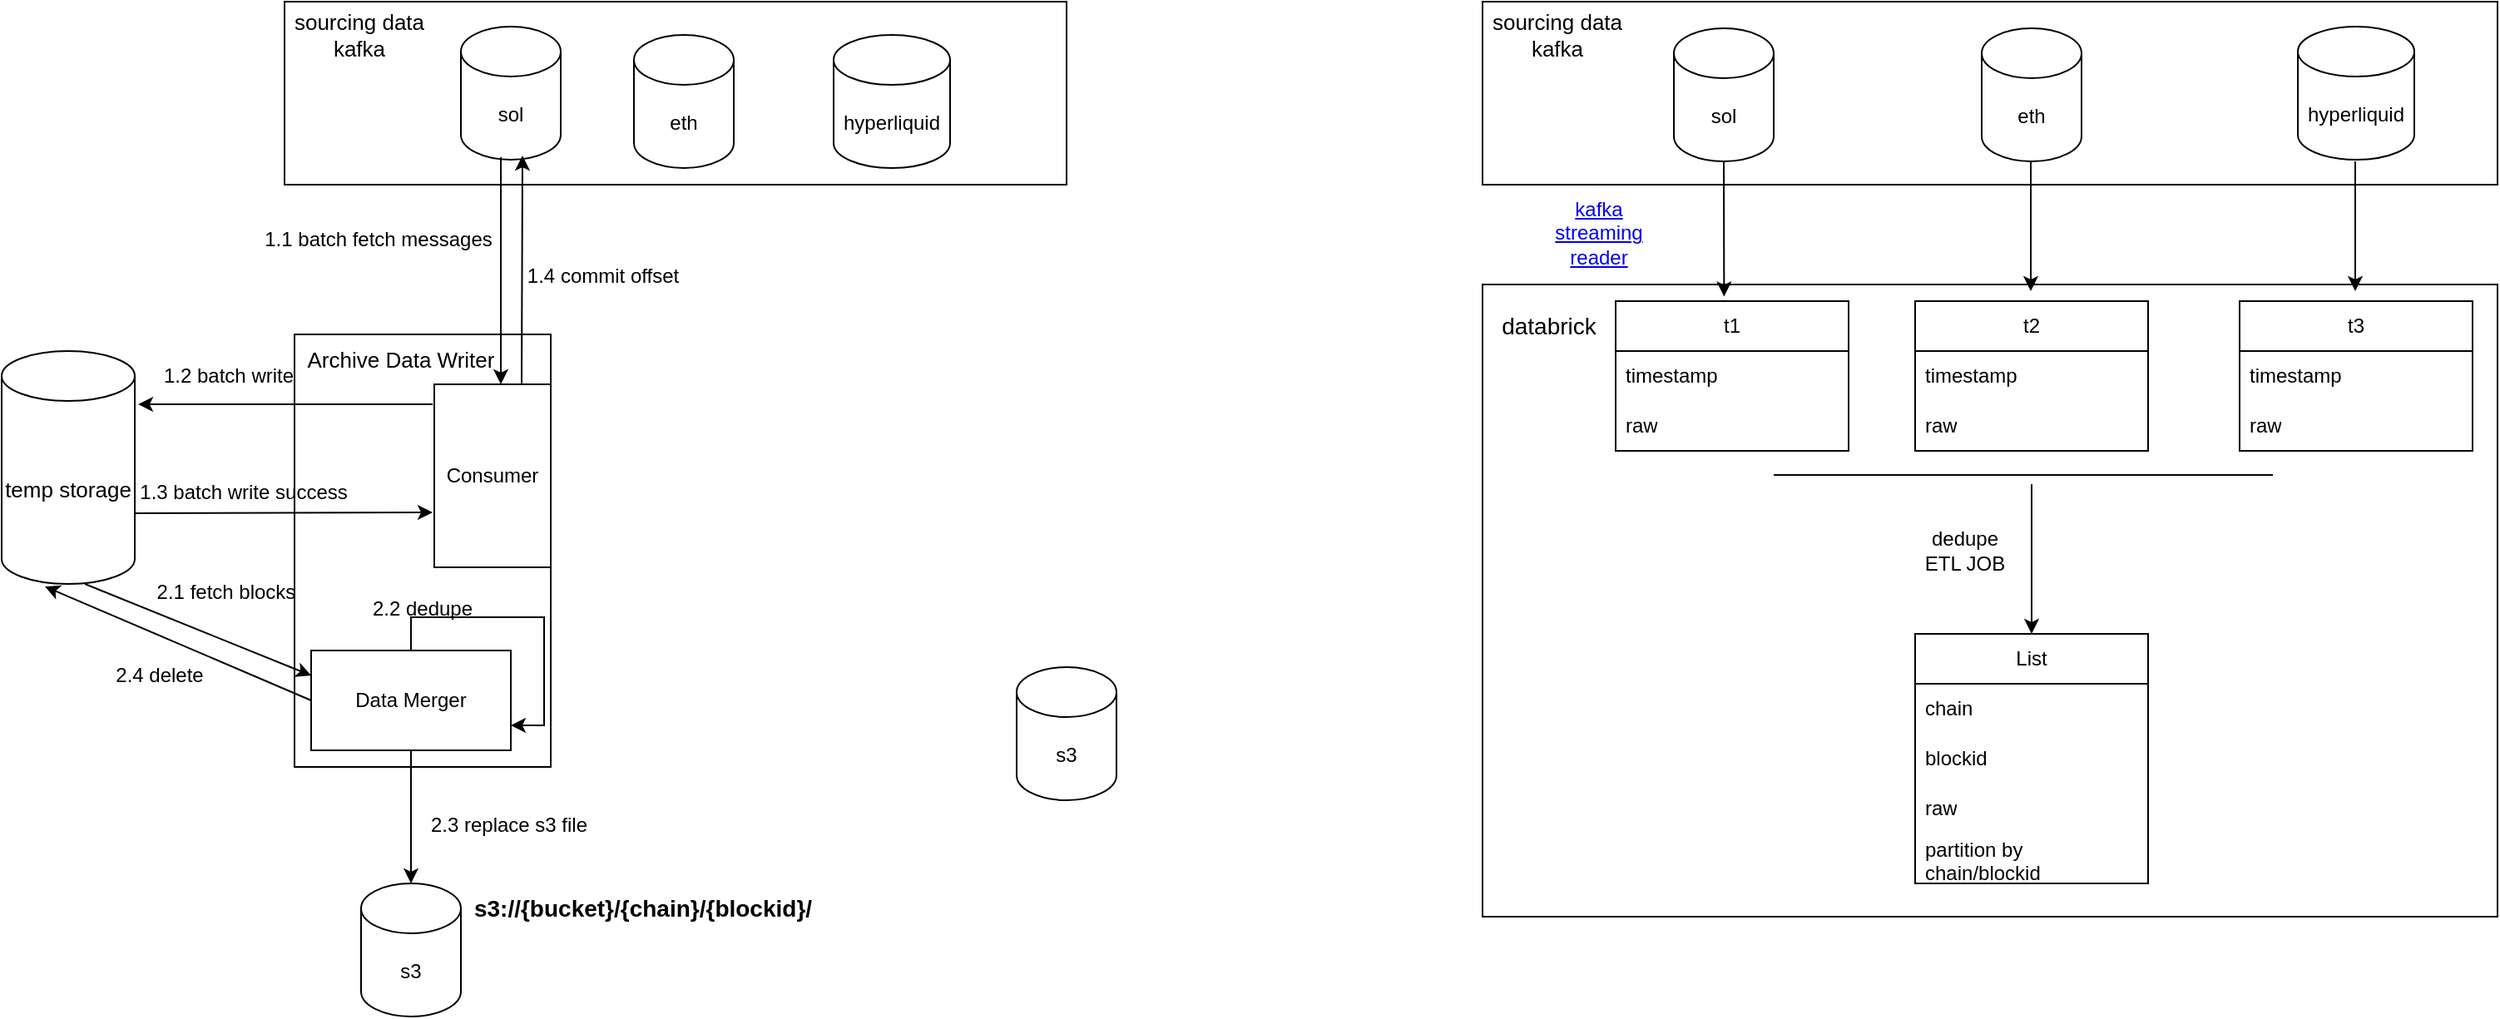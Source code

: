 <mxfile version="26.2.15">
  <diagram name="Page-1" id="1K0xkCa9XaWmkclOvE32">
    <mxGraphModel dx="1257" dy="655" grid="1" gridSize="10" guides="1" tooltips="1" connect="1" arrows="1" fold="1" page="1" pageScale="1" pageWidth="850" pageHeight="1100" math="0" shadow="0">
      <root>
        <mxCell id="0" />
        <mxCell id="1" parent="0" />
        <mxCell id="egk-KhjPaGmCaVF-55JU-4" value="" style="rounded=0;whiteSpace=wrap;html=1;" parent="1" vertex="1">
          <mxGeometry x="180" y="150" width="470" height="110" as="geometry" />
        </mxCell>
        <mxCell id="egk-KhjPaGmCaVF-55JU-1" value="sol" style="shape=cylinder3;whiteSpace=wrap;html=1;boundedLbl=1;backgroundOutline=1;size=15;" parent="1" vertex="1">
          <mxGeometry x="286" y="165" width="60" height="80" as="geometry" />
        </mxCell>
        <mxCell id="egk-KhjPaGmCaVF-55JU-2" value="eth" style="shape=cylinder3;whiteSpace=wrap;html=1;boundedLbl=1;backgroundOutline=1;size=15;" parent="1" vertex="1">
          <mxGeometry x="390" y="170" width="60" height="80" as="geometry" />
        </mxCell>
        <mxCell id="egk-KhjPaGmCaVF-55JU-3" value="hyperliquid" style="shape=cylinder3;whiteSpace=wrap;html=1;boundedLbl=1;backgroundOutline=1;size=15;" parent="1" vertex="1">
          <mxGeometry x="510" y="170" width="70" height="80" as="geometry" />
        </mxCell>
        <mxCell id="egk-KhjPaGmCaVF-55JU-5" value="&lt;font style=&quot;font-size: 13px;&quot;&gt;sourcing data kafka&lt;/font&gt;" style="text;html=1;align=center;verticalAlign=middle;whiteSpace=wrap;rounded=0;" parent="1" vertex="1">
          <mxGeometry x="180" y="150" width="90" height="40" as="geometry" />
        </mxCell>
        <mxCell id="egk-KhjPaGmCaVF-55JU-7" value="" style="rounded=0;whiteSpace=wrap;html=1;align=center;" parent="1" vertex="1">
          <mxGeometry x="186" y="350" width="154" height="260" as="geometry" />
        </mxCell>
        <mxCell id="egk-KhjPaGmCaVF-55JU-8" value="&lt;font style=&quot;font-size: 13px;&quot;&gt;Archive Data Writer&lt;/font&gt;" style="text;html=1;align=center;verticalAlign=middle;whiteSpace=wrap;rounded=0;" parent="1" vertex="1">
          <mxGeometry x="190" y="350" width="120" height="30" as="geometry" />
        </mxCell>
        <mxCell id="egk-KhjPaGmCaVF-55JU-9" value="" style="endArrow=classic;html=1;rounded=0;entryX=1;entryY=1;entryDx=0;entryDy=0;exitX=0.4;exitY=0.981;exitDx=0;exitDy=0;exitPerimeter=0;" parent="1" source="egk-KhjPaGmCaVF-55JU-1" target="egk-KhjPaGmCaVF-55JU-8" edge="1">
          <mxGeometry width="50" height="50" relative="1" as="geometry">
            <mxPoint x="310" y="250" as="sourcePoint" />
            <mxPoint x="277" y="350" as="targetPoint" />
          </mxGeometry>
        </mxCell>
        <mxCell id="egk-KhjPaGmCaVF-55JU-11" value="&lt;font style=&quot;font-size: 13px;&quot;&gt;temp storage&lt;/font&gt;" style="shape=cylinder3;whiteSpace=wrap;html=1;boundedLbl=1;backgroundOutline=1;size=15;" parent="1" vertex="1">
          <mxGeometry x="10" y="360" width="80" height="140" as="geometry" />
        </mxCell>
        <mxCell id="egk-KhjPaGmCaVF-55JU-12" value="" style="endArrow=classic;html=1;rounded=0;exitX=-0.014;exitY=0.109;exitDx=0;exitDy=0;exitPerimeter=0;entryX=1.025;entryY=0.229;entryDx=0;entryDy=0;entryPerimeter=0;" parent="1" source="egk-KhjPaGmCaVF-55JU-14" target="egk-KhjPaGmCaVF-55JU-11" edge="1">
          <mxGeometry width="50" height="50" relative="1" as="geometry">
            <mxPoint x="70" y="310" as="sourcePoint" />
            <mxPoint x="130" y="388" as="targetPoint" />
          </mxGeometry>
        </mxCell>
        <mxCell id="egk-KhjPaGmCaVF-55JU-13" value="" style="endArrow=classic;html=1;rounded=0;exitX=1;exitY=0;exitDx=0;exitDy=97.5;exitPerimeter=0;entryX=-0.014;entryY=0.7;entryDx=0;entryDy=0;entryPerimeter=0;" parent="1" source="egk-KhjPaGmCaVF-55JU-11" target="egk-KhjPaGmCaVF-55JU-14" edge="1">
          <mxGeometry width="50" height="50" relative="1" as="geometry">
            <mxPoint x="140" y="490" as="sourcePoint" />
            <mxPoint x="190" y="440" as="targetPoint" />
          </mxGeometry>
        </mxCell>
        <mxCell id="egk-KhjPaGmCaVF-55JU-14" value="Consumer" style="rounded=0;whiteSpace=wrap;html=1;" parent="1" vertex="1">
          <mxGeometry x="270" y="380" width="70" height="110" as="geometry" />
        </mxCell>
        <mxCell id="egk-KhjPaGmCaVF-55JU-32" style="edgeStyle=orthogonalEdgeStyle;rounded=0;orthogonalLoop=1;jettySize=auto;html=1;exitX=0.5;exitY=0;exitDx=0;exitDy=0;entryX=1;entryY=0.75;entryDx=0;entryDy=0;" parent="1" source="egk-KhjPaGmCaVF-55JU-15" target="egk-KhjPaGmCaVF-55JU-15" edge="1">
          <mxGeometry relative="1" as="geometry" />
        </mxCell>
        <mxCell id="egk-KhjPaGmCaVF-55JU-15" value="Data Merger" style="rounded=0;whiteSpace=wrap;html=1;" parent="1" vertex="1">
          <mxGeometry x="196" y="540" width="120" height="60" as="geometry" />
        </mxCell>
        <mxCell id="egk-KhjPaGmCaVF-55JU-17" value="" style="endArrow=classic;html=1;rounded=0;entryX=0;entryY=0.25;entryDx=0;entryDy=0;" parent="1" target="egk-KhjPaGmCaVF-55JU-15" edge="1">
          <mxGeometry width="50" height="50" relative="1" as="geometry">
            <mxPoint x="60" y="500" as="sourcePoint" />
            <mxPoint x="120" y="570" as="targetPoint" />
          </mxGeometry>
        </mxCell>
        <mxCell id="egk-KhjPaGmCaVF-55JU-18" value="1.1 batch fetch messages" style="text;html=1;align=center;verticalAlign=middle;resizable=0;points=[];autosize=1;strokeColor=none;fillColor=none;" parent="1" vertex="1">
          <mxGeometry x="156" y="278" width="160" height="30" as="geometry" />
        </mxCell>
        <mxCell id="egk-KhjPaGmCaVF-55JU-20" value="" style="endArrow=classic;html=1;rounded=0;exitX=0.5;exitY=1;exitDx=0;exitDy=0;entryX=0.5;entryY=0;entryDx=0;entryDy=0;entryPerimeter=0;" parent="1" source="egk-KhjPaGmCaVF-55JU-15" target="egk-KhjPaGmCaVF-55JU-21" edge="1">
          <mxGeometry width="50" height="50" relative="1" as="geometry">
            <mxPoint x="210" y="750" as="sourcePoint" />
            <mxPoint x="256" y="700" as="targetPoint" />
          </mxGeometry>
        </mxCell>
        <mxCell id="egk-KhjPaGmCaVF-55JU-21" value="s3" style="shape=cylinder3;whiteSpace=wrap;html=1;boundedLbl=1;backgroundOutline=1;size=15;" parent="1" vertex="1">
          <mxGeometry x="226" y="680" width="60" height="80" as="geometry" />
        </mxCell>
        <mxCell id="egk-KhjPaGmCaVF-55JU-22" value="&lt;b&gt;&lt;font style=&quot;font-size: 14px;&quot;&gt;s3://{bucket}/{chain}/{blockid}/&lt;/font&gt;&lt;/b&gt;" style="text;html=1;align=center;verticalAlign=middle;resizable=0;points=[];autosize=1;strokeColor=none;fillColor=none;" parent="1" vertex="1">
          <mxGeometry x="280" y="680" width="230" height="30" as="geometry" />
        </mxCell>
        <mxCell id="egk-KhjPaGmCaVF-55JU-23" value="1.2 batch write" style="text;html=1;align=center;verticalAlign=middle;resizable=0;points=[];autosize=1;strokeColor=none;fillColor=none;" parent="1" vertex="1">
          <mxGeometry x="96" y="360" width="100" height="30" as="geometry" />
        </mxCell>
        <mxCell id="egk-KhjPaGmCaVF-55JU-24" value="1.3 batch write success" style="text;html=1;align=center;verticalAlign=middle;resizable=0;points=[];autosize=1;strokeColor=none;fillColor=none;" parent="1" vertex="1">
          <mxGeometry x="80" y="430" width="150" height="30" as="geometry" />
        </mxCell>
        <mxCell id="egk-KhjPaGmCaVF-55JU-25" value="1.4 commit offset" style="text;html=1;align=center;verticalAlign=middle;resizable=0;points=[];autosize=1;strokeColor=none;fillColor=none;" parent="1" vertex="1">
          <mxGeometry x="316" y="300" width="110" height="30" as="geometry" />
        </mxCell>
        <mxCell id="egk-KhjPaGmCaVF-55JU-26" value="" style="endArrow=classic;html=1;rounded=0;entryX=0.617;entryY=0.969;entryDx=0;entryDy=0;entryPerimeter=0;exitX=0.75;exitY=0;exitDx=0;exitDy=0;" parent="1" source="egk-KhjPaGmCaVF-55JU-14" target="egk-KhjPaGmCaVF-55JU-1" edge="1">
          <mxGeometry width="50" height="50" relative="1" as="geometry">
            <mxPoint x="270" y="490" as="sourcePoint" />
            <mxPoint x="370" y="400" as="targetPoint" />
          </mxGeometry>
        </mxCell>
        <mxCell id="egk-KhjPaGmCaVF-55JU-27" value="2.1 fetch blocks" style="text;html=1;align=center;verticalAlign=middle;whiteSpace=wrap;rounded=0;" parent="1" vertex="1">
          <mxGeometry x="80" y="490" width="130" height="30" as="geometry" />
        </mxCell>
        <mxCell id="egk-KhjPaGmCaVF-55JU-28" value="" style="endArrow=classic;html=1;rounded=0;exitX=0;exitY=0.5;exitDx=0;exitDy=0;entryX=0.325;entryY=1.011;entryDx=0;entryDy=0;entryPerimeter=0;" parent="1" source="egk-KhjPaGmCaVF-55JU-15" target="egk-KhjPaGmCaVF-55JU-11" edge="1">
          <mxGeometry width="50" height="50" relative="1" as="geometry">
            <mxPoint x="40" y="545" as="sourcePoint" />
            <mxPoint x="186" y="600" as="targetPoint" />
          </mxGeometry>
        </mxCell>
        <mxCell id="egk-KhjPaGmCaVF-55JU-29" value="2.3 replace s3 file" style="text;html=1;align=center;verticalAlign=middle;whiteSpace=wrap;rounded=0;" parent="1" vertex="1">
          <mxGeometry x="250" y="630" width="130" height="30" as="geometry" />
        </mxCell>
        <mxCell id="egk-KhjPaGmCaVF-55JU-31" value="2.4 delete" style="text;html=1;align=center;verticalAlign=middle;whiteSpace=wrap;rounded=0;" parent="1" vertex="1">
          <mxGeometry x="40" y="540" width="130" height="30" as="geometry" />
        </mxCell>
        <mxCell id="egk-KhjPaGmCaVF-55JU-33" value="2.2 dedupe" style="text;html=1;align=center;verticalAlign=middle;whiteSpace=wrap;rounded=0;" parent="1" vertex="1">
          <mxGeometry x="198" y="500" width="130" height="30" as="geometry" />
        </mxCell>
        <mxCell id="egk-KhjPaGmCaVF-55JU-34" value="" style="rounded=0;whiteSpace=wrap;html=1;" parent="1" vertex="1">
          <mxGeometry x="900" y="150" width="610" height="110" as="geometry" />
        </mxCell>
        <mxCell id="egk-KhjPaGmCaVF-55JU-35" value="sol" style="shape=cylinder3;whiteSpace=wrap;html=1;boundedLbl=1;backgroundOutline=1;size=15;" parent="1" vertex="1">
          <mxGeometry x="1015" y="166" width="60" height="80" as="geometry" />
        </mxCell>
        <mxCell id="egk-KhjPaGmCaVF-55JU-36" value="eth" style="shape=cylinder3;whiteSpace=wrap;html=1;boundedLbl=1;backgroundOutline=1;size=15;" parent="1" vertex="1">
          <mxGeometry x="1200" y="166" width="60" height="80" as="geometry" />
        </mxCell>
        <mxCell id="egk-KhjPaGmCaVF-55JU-37" value="hyperliquid" style="shape=cylinder3;whiteSpace=wrap;html=1;boundedLbl=1;backgroundOutline=1;size=15;" parent="1" vertex="1">
          <mxGeometry x="1390" y="165" width="70" height="80" as="geometry" />
        </mxCell>
        <mxCell id="egk-KhjPaGmCaVF-55JU-38" value="&lt;font style=&quot;font-size: 13px;&quot;&gt;sourcing data kafka&lt;/font&gt;" style="text;html=1;align=center;verticalAlign=middle;whiteSpace=wrap;rounded=0;" parent="1" vertex="1">
          <mxGeometry x="900" y="150" width="90" height="40" as="geometry" />
        </mxCell>
        <mxCell id="egk-KhjPaGmCaVF-55JU-40" value="" style="rounded=0;whiteSpace=wrap;html=1;" parent="1" vertex="1">
          <mxGeometry x="900" y="320" width="610" height="380" as="geometry" />
        </mxCell>
        <mxCell id="egk-KhjPaGmCaVF-55JU-41" value="&lt;font style=&quot;font-size: 14px;&quot;&gt;databrick&lt;/font&gt;" style="text;html=1;align=center;verticalAlign=middle;whiteSpace=wrap;rounded=0;" parent="1" vertex="1">
          <mxGeometry x="910" y="330" width="60" height="30" as="geometry" />
        </mxCell>
        <mxCell id="egk-KhjPaGmCaVF-55JU-43" value="s3" style="shape=cylinder3;whiteSpace=wrap;html=1;boundedLbl=1;backgroundOutline=1;size=15;" parent="1" vertex="1">
          <mxGeometry x="620" y="550" width="60" height="80" as="geometry" />
        </mxCell>
        <mxCell id="egk-KhjPaGmCaVF-55JU-44" value="" style="endArrow=classic;html=1;rounded=0;exitX=0.5;exitY=1;exitDx=0;exitDy=0;exitPerimeter=0;entryX=0.238;entryY=0.019;entryDx=0;entryDy=0;entryPerimeter=0;" parent="1" source="egk-KhjPaGmCaVF-55JU-35" target="egk-KhjPaGmCaVF-55JU-40" edge="1">
          <mxGeometry width="50" height="50" relative="1" as="geometry">
            <mxPoint x="970" y="470" as="sourcePoint" />
            <mxPoint x="1010" y="320" as="targetPoint" />
          </mxGeometry>
        </mxCell>
        <mxCell id="egk-KhjPaGmCaVF-55JU-45" value="&lt;a href=&quot;https://docs.databricks.com/aws/en/connect/streaming/kafka#configure-kafka-structured-streaming-reader&quot;&gt;kafka streaming reader&lt;/a&gt;" style="text;html=1;align=center;verticalAlign=middle;whiteSpace=wrap;rounded=0;" parent="1" vertex="1">
          <mxGeometry x="940" y="270" width="60" height="38" as="geometry" />
        </mxCell>
        <mxCell id="qdMHVs_L41wyrOa6--4B-1" value="t1" style="swimlane;fontStyle=0;childLayout=stackLayout;horizontal=1;startSize=30;horizontalStack=0;resizeParent=1;resizeParentMax=0;resizeLast=0;collapsible=1;marginBottom=0;whiteSpace=wrap;html=1;" vertex="1" parent="1">
          <mxGeometry x="980" y="330" width="140" height="90" as="geometry" />
        </mxCell>
        <mxCell id="qdMHVs_L41wyrOa6--4B-2" value="timestamp" style="text;strokeColor=none;fillColor=none;align=left;verticalAlign=middle;spacingLeft=4;spacingRight=4;overflow=hidden;points=[[0,0.5],[1,0.5]];portConstraint=eastwest;rotatable=0;whiteSpace=wrap;html=1;" vertex="1" parent="qdMHVs_L41wyrOa6--4B-1">
          <mxGeometry y="30" width="140" height="30" as="geometry" />
        </mxCell>
        <mxCell id="qdMHVs_L41wyrOa6--4B-3" value="raw" style="text;strokeColor=none;fillColor=none;align=left;verticalAlign=middle;spacingLeft=4;spacingRight=4;overflow=hidden;points=[[0,0.5],[1,0.5]];portConstraint=eastwest;rotatable=0;whiteSpace=wrap;html=1;" vertex="1" parent="qdMHVs_L41wyrOa6--4B-1">
          <mxGeometry y="60" width="140" height="30" as="geometry" />
        </mxCell>
        <mxCell id="qdMHVs_L41wyrOa6--4B-5" value="t2" style="swimlane;fontStyle=0;childLayout=stackLayout;horizontal=1;startSize=30;horizontalStack=0;resizeParent=1;resizeParentMax=0;resizeLast=0;collapsible=1;marginBottom=0;whiteSpace=wrap;html=1;" vertex="1" parent="1">
          <mxGeometry x="1160" y="330" width="140" height="90" as="geometry" />
        </mxCell>
        <mxCell id="qdMHVs_L41wyrOa6--4B-6" value="timestamp" style="text;strokeColor=none;fillColor=none;align=left;verticalAlign=middle;spacingLeft=4;spacingRight=4;overflow=hidden;points=[[0,0.5],[1,0.5]];portConstraint=eastwest;rotatable=0;whiteSpace=wrap;html=1;" vertex="1" parent="qdMHVs_L41wyrOa6--4B-5">
          <mxGeometry y="30" width="140" height="30" as="geometry" />
        </mxCell>
        <mxCell id="qdMHVs_L41wyrOa6--4B-7" value="raw" style="text;strokeColor=none;fillColor=none;align=left;verticalAlign=middle;spacingLeft=4;spacingRight=4;overflow=hidden;points=[[0,0.5],[1,0.5]];portConstraint=eastwest;rotatable=0;whiteSpace=wrap;html=1;" vertex="1" parent="qdMHVs_L41wyrOa6--4B-5">
          <mxGeometry y="60" width="140" height="30" as="geometry" />
        </mxCell>
        <mxCell id="qdMHVs_L41wyrOa6--4B-9" value="t3" style="swimlane;fontStyle=0;childLayout=stackLayout;horizontal=1;startSize=30;horizontalStack=0;resizeParent=1;resizeParentMax=0;resizeLast=0;collapsible=1;marginBottom=0;whiteSpace=wrap;html=1;" vertex="1" parent="1">
          <mxGeometry x="1355" y="330" width="140" height="90" as="geometry" />
        </mxCell>
        <mxCell id="qdMHVs_L41wyrOa6--4B-10" value="timestamp" style="text;strokeColor=none;fillColor=none;align=left;verticalAlign=middle;spacingLeft=4;spacingRight=4;overflow=hidden;points=[[0,0.5],[1,0.5]];portConstraint=eastwest;rotatable=0;whiteSpace=wrap;html=1;" vertex="1" parent="qdMHVs_L41wyrOa6--4B-9">
          <mxGeometry y="30" width="140" height="30" as="geometry" />
        </mxCell>
        <mxCell id="qdMHVs_L41wyrOa6--4B-11" value="raw" style="text;strokeColor=none;fillColor=none;align=left;verticalAlign=middle;spacingLeft=4;spacingRight=4;overflow=hidden;points=[[0,0.5],[1,0.5]];portConstraint=eastwest;rotatable=0;whiteSpace=wrap;html=1;" vertex="1" parent="qdMHVs_L41wyrOa6--4B-9">
          <mxGeometry y="60" width="140" height="30" as="geometry" />
        </mxCell>
        <mxCell id="qdMHVs_L41wyrOa6--4B-13" value="" style="endArrow=classic;html=1;rounded=0;exitX=0.5;exitY=1;exitDx=0;exitDy=0;exitPerimeter=0;entryX=0.238;entryY=0.019;entryDx=0;entryDy=0;entryPerimeter=0;" edge="1" parent="1">
          <mxGeometry width="50" height="50" relative="1" as="geometry">
            <mxPoint x="1229.5" y="246" as="sourcePoint" />
            <mxPoint x="1229.5" y="324" as="targetPoint" />
          </mxGeometry>
        </mxCell>
        <mxCell id="qdMHVs_L41wyrOa6--4B-14" value="" style="endArrow=classic;html=1;rounded=0;exitX=0.5;exitY=1;exitDx=0;exitDy=0;exitPerimeter=0;entryX=0.238;entryY=0.019;entryDx=0;entryDy=0;entryPerimeter=0;" edge="1" parent="1">
          <mxGeometry width="50" height="50" relative="1" as="geometry">
            <mxPoint x="1424.5" y="246" as="sourcePoint" />
            <mxPoint x="1424.5" y="324" as="targetPoint" />
          </mxGeometry>
        </mxCell>
        <mxCell id="qdMHVs_L41wyrOa6--4B-15" value="List" style="swimlane;fontStyle=0;childLayout=stackLayout;horizontal=1;startSize=30;horizontalStack=0;resizeParent=1;resizeParentMax=0;resizeLast=0;collapsible=1;marginBottom=0;whiteSpace=wrap;html=1;" vertex="1" parent="1">
          <mxGeometry x="1160" y="530" width="140" height="150" as="geometry" />
        </mxCell>
        <mxCell id="qdMHVs_L41wyrOa6--4B-16" value="chain" style="text;strokeColor=none;fillColor=none;align=left;verticalAlign=middle;spacingLeft=4;spacingRight=4;overflow=hidden;points=[[0,0.5],[1,0.5]];portConstraint=eastwest;rotatable=0;whiteSpace=wrap;html=1;" vertex="1" parent="qdMHVs_L41wyrOa6--4B-15">
          <mxGeometry y="30" width="140" height="30" as="geometry" />
        </mxCell>
        <mxCell id="qdMHVs_L41wyrOa6--4B-17" value="blockid" style="text;strokeColor=none;fillColor=none;align=left;verticalAlign=middle;spacingLeft=4;spacingRight=4;overflow=hidden;points=[[0,0.5],[1,0.5]];portConstraint=eastwest;rotatable=0;whiteSpace=wrap;html=1;" vertex="1" parent="qdMHVs_L41wyrOa6--4B-15">
          <mxGeometry y="60" width="140" height="30" as="geometry" />
        </mxCell>
        <mxCell id="qdMHVs_L41wyrOa6--4B-18" value="raw" style="text;strokeColor=none;fillColor=none;align=left;verticalAlign=middle;spacingLeft=4;spacingRight=4;overflow=hidden;points=[[0,0.5],[1,0.5]];portConstraint=eastwest;rotatable=0;whiteSpace=wrap;html=1;" vertex="1" parent="qdMHVs_L41wyrOa6--4B-15">
          <mxGeometry y="90" width="140" height="30" as="geometry" />
        </mxCell>
        <mxCell id="qdMHVs_L41wyrOa6--4B-28" value="partition by chain/blockid" style="text;strokeColor=none;fillColor=none;align=left;verticalAlign=middle;spacingLeft=4;spacingRight=4;overflow=hidden;points=[[0,0.5],[1,0.5]];portConstraint=eastwest;rotatable=0;whiteSpace=wrap;html=1;" vertex="1" parent="qdMHVs_L41wyrOa6--4B-15">
          <mxGeometry y="120" width="140" height="30" as="geometry" />
        </mxCell>
        <mxCell id="qdMHVs_L41wyrOa6--4B-21" value="" style="endArrow=none;html=1;rounded=0;" edge="1" parent="1">
          <mxGeometry width="50" height="50" relative="1" as="geometry">
            <mxPoint x="1075" y="434.55" as="sourcePoint" />
            <mxPoint x="1375" y="434.5" as="targetPoint" />
          </mxGeometry>
        </mxCell>
        <mxCell id="qdMHVs_L41wyrOa6--4B-22" value="" style="endArrow=classic;html=1;rounded=0;entryX=0.5;entryY=0;entryDx=0;entryDy=0;" edge="1" parent="1" target="qdMHVs_L41wyrOa6--4B-15">
          <mxGeometry width="50" height="50" relative="1" as="geometry">
            <mxPoint x="1230" y="440" as="sourcePoint" />
            <mxPoint x="660" y="420" as="targetPoint" />
          </mxGeometry>
        </mxCell>
        <mxCell id="qdMHVs_L41wyrOa6--4B-23" value="dedupe ETL JOB" style="text;html=1;align=center;verticalAlign=middle;whiteSpace=wrap;rounded=0;" vertex="1" parent="1">
          <mxGeometry x="1160" y="465" width="60" height="30" as="geometry" />
        </mxCell>
      </root>
    </mxGraphModel>
  </diagram>
</mxfile>
